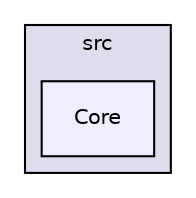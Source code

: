 digraph "C:/Users/gwc59/OneDrive/Desktop/RDLPIM/RDLPIM/gwcRDLToolbox/src/Core" {
  compound=true
  node [ fontsize="10", fontname="Helvetica"];
  edge [ labelfontsize="10", labelfontname="Helvetica"];
  subgraph clusterdir_b716102c4cd6e7bb5f70a2f9db7e2d6e {
    graph [ bgcolor="#ddddee", pencolor="black", label="src" fontname="Helvetica", fontsize="10", URL="dir_b716102c4cd6e7bb5f70a2f9db7e2d6e.html"]
  dir_4f904fc1818552d8cdc6806b13d4c171 [shape=box, label="Core", style="filled", fillcolor="#eeeeff", pencolor="black", URL="dir_4f904fc1818552d8cdc6806b13d4c171.html"];
  }
}
